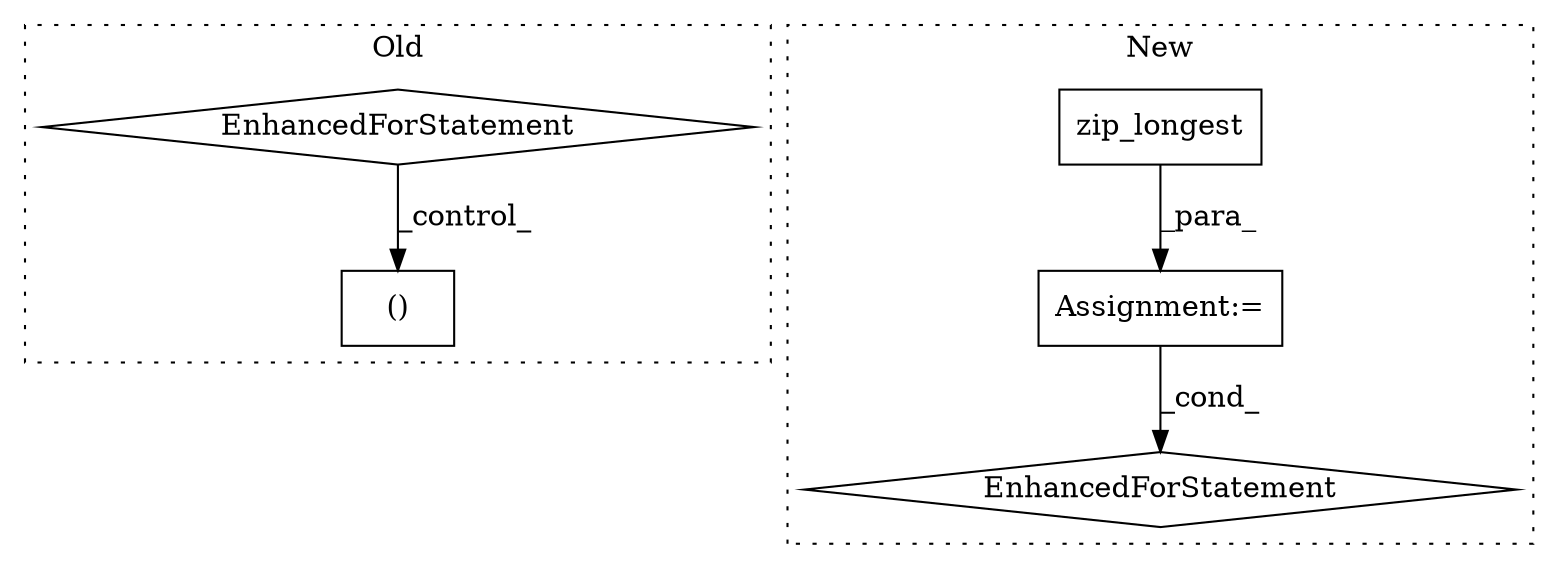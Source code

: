 digraph G {
subgraph cluster0 {
1 [label="EnhancedForStatement" a="70" s="4284,4391" l="68,2" shape="diamond"];
5 [label="()" a="106" s="4500" l="33" shape="box"];
label = "Old";
style="dotted";
}
subgraph cluster1 {
2 [label="zip_longest" a="32" s="4662,4717" l="12,1" shape="box"];
3 [label="EnhancedForStatement" a="70" s="4494,4718" l="141,2" shape="diamond"];
4 [label="Assignment:=" a="7" s="4494,4718" l="141,2" shape="box"];
label = "New";
style="dotted";
}
1 -> 5 [label="_control_"];
2 -> 4 [label="_para_"];
4 -> 3 [label="_cond_"];
}